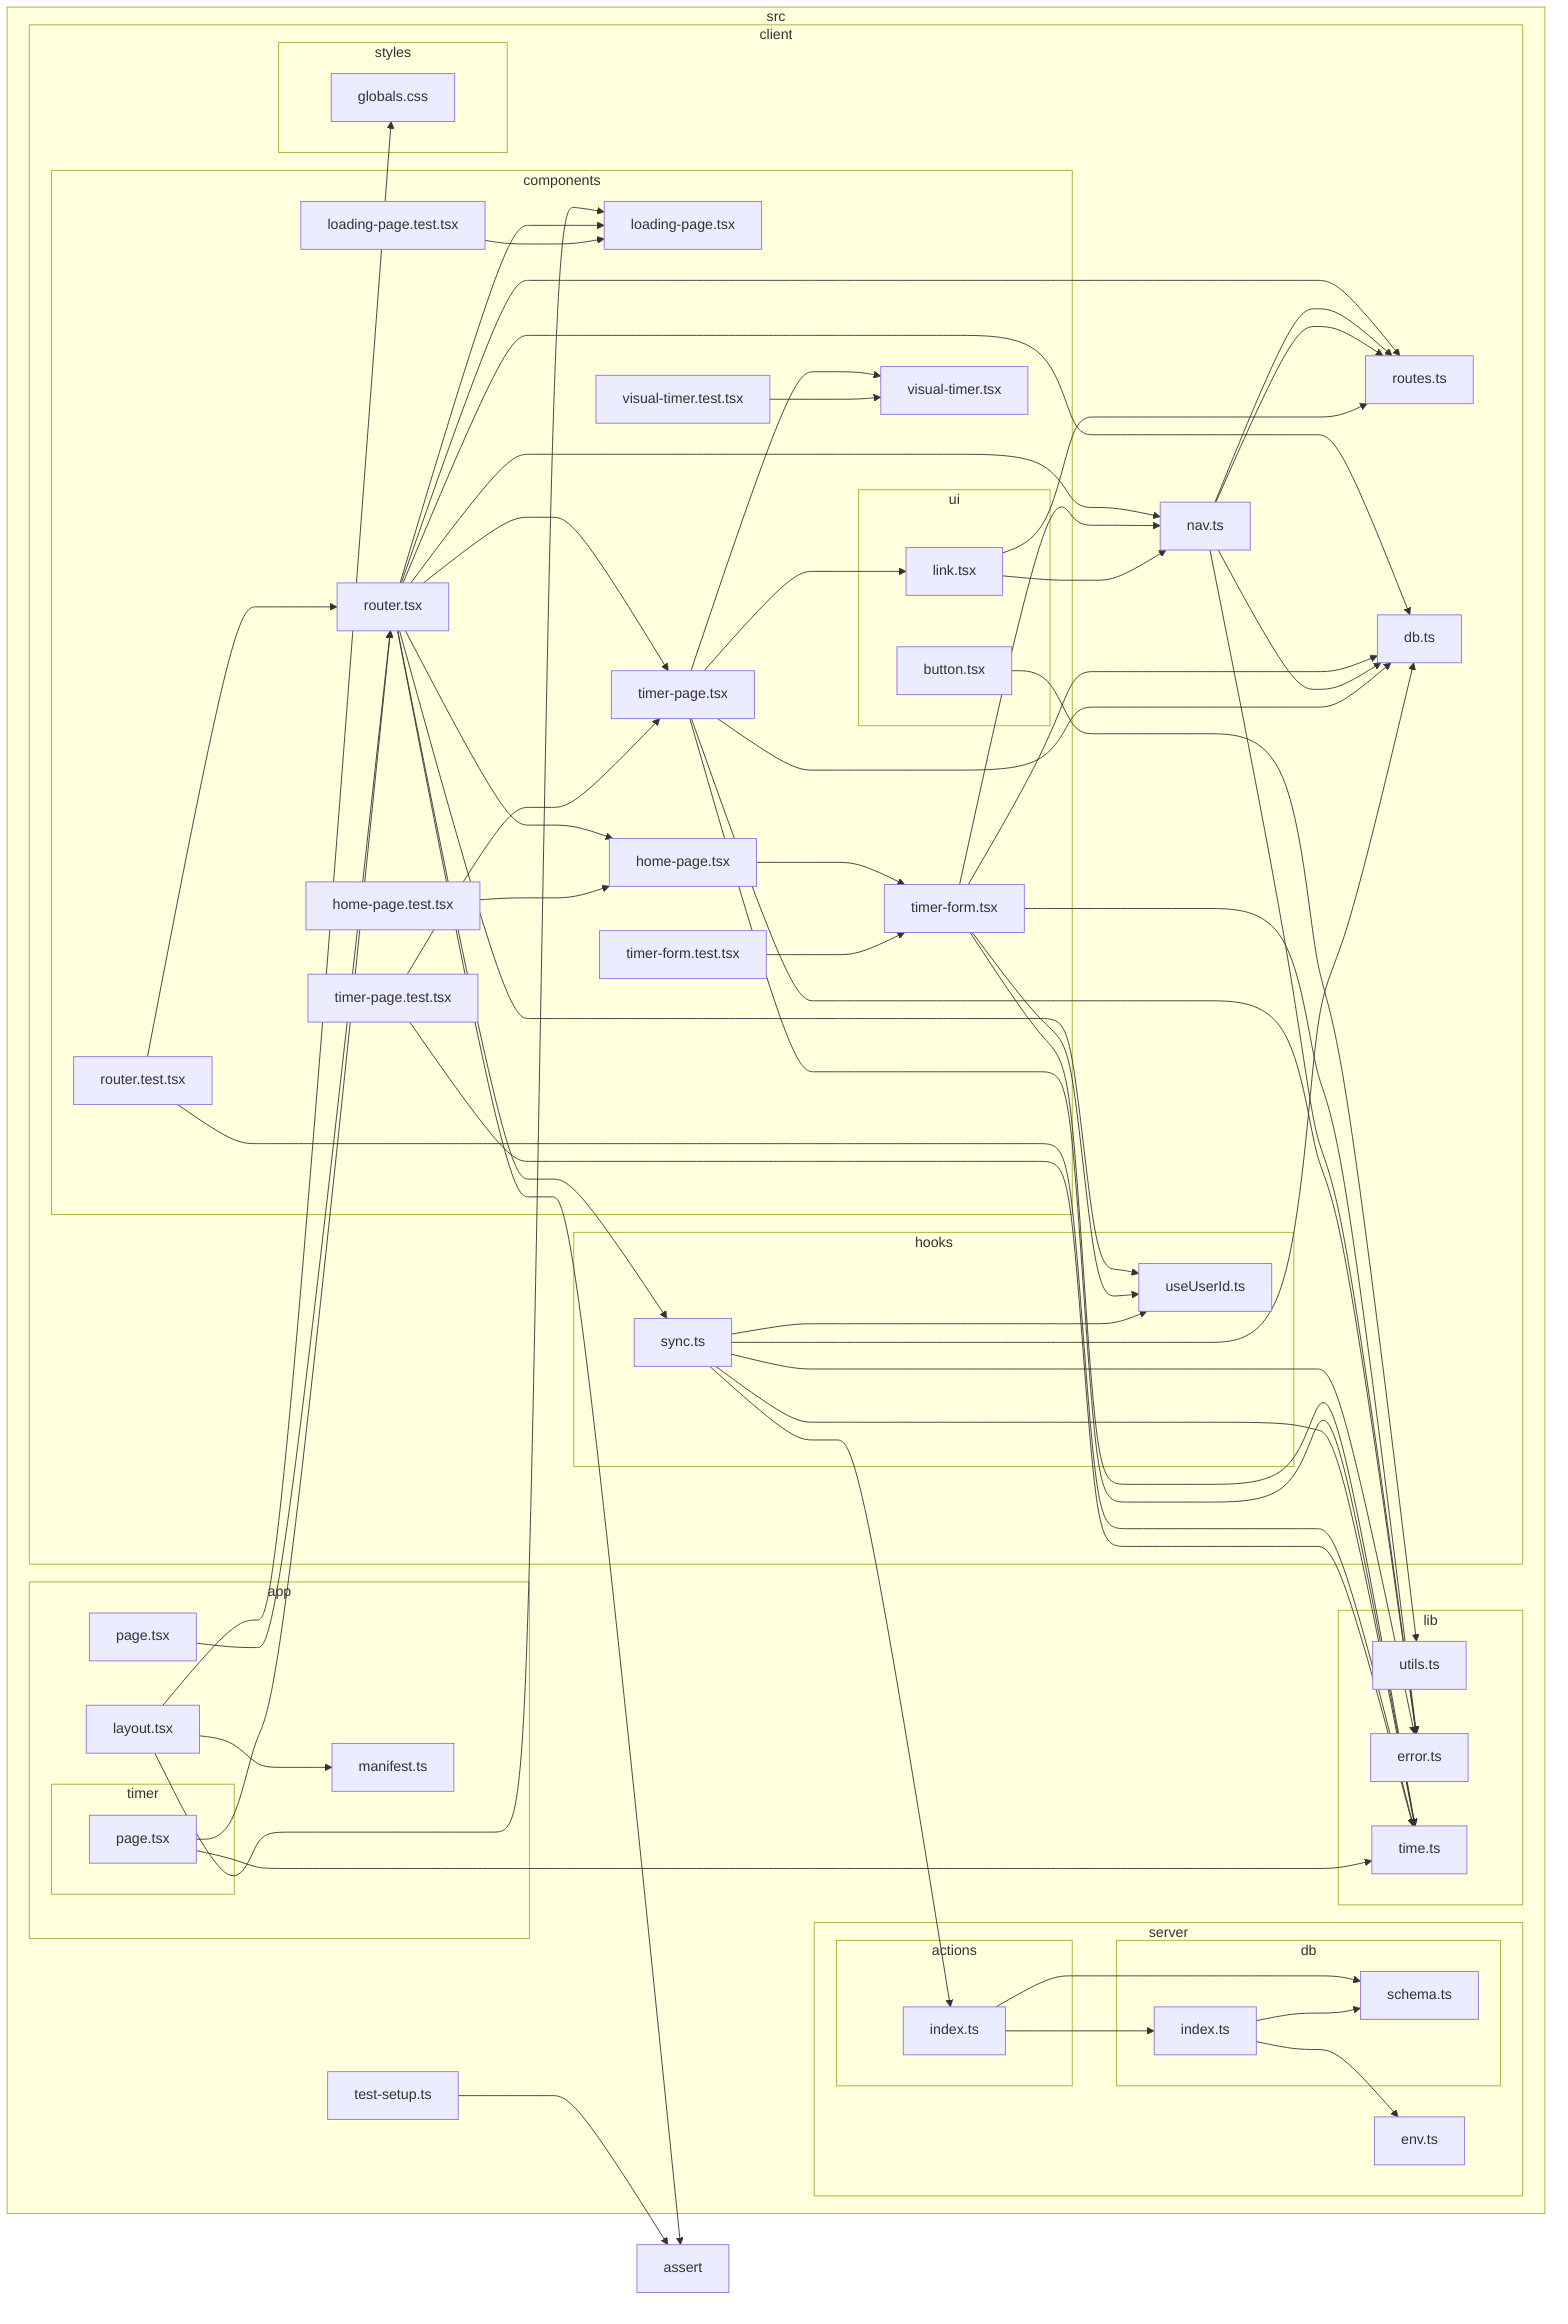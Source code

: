flowchart LR

subgraph 0["src"]
subgraph 1["app"]
2["layout.tsx"]
6["manifest.ts"]
9["page.tsx"]
subgraph Y["timer"]
Z["page.tsx"]
end
end
subgraph 3["client"]
subgraph 4["styles"]
5["globals.css"]
end
subgraph 7["components"]
8["loading-page.tsx"]
A["router.tsx"]
C["home-page.tsx"]
D["timer-form.tsx"]
M["timer-page.tsx"]
subgraph N["ui"]
O["link.tsx"]
15["button.tsx"]
end
P["visual-timer.tsx"]
10["home-page.test.tsx"]
11["loading-page.test.tsx"]
12["router.test.tsx"]
13["timer-form.test.tsx"]
14["timer-page.test.tsx"]
17["visual-timer.test.tsx"]
end
E["nav.ts"]
F["routes.ts"]
G["db.ts"]
subgraph J["hooks"]
K["useUserId.ts"]
Q["sync.ts"]
end
end
subgraph H["lib"]
I["error.ts"]
L["time.ts"]
16["utils.ts"]
end
subgraph R["server"]
subgraph S["actions"]
T["index.ts"]
end
subgraph U["db"]
V["schema.ts"]
W["index.ts"]
end
X["env.ts"]
end
18["test-setup.ts"]
end
B["assert"]
2-->6
2-->8
2-->5
9-->A
A-->C
A-->8
A-->M
A-->G
A-->Q
A-->K
A-->E
A-->F
A-->B
C-->D
D-->E
D-->G
D-->K
D-->I
D-->L
E-->F
E-->G
E-->F
E-->I
M-->G
M-->O
M-->P
M-->I
M-->L
O-->E
O-->F
Q-->K
Q-->G
Q-->I
Q-->L
Q-->T
T-->V
T-->W
W-->V
W-->X
Z-->A
Z-->L
10-->C
11-->8
12-->A
12-->L
13-->D
14-->M
14-->L
15-->16
17-->P
18-->B